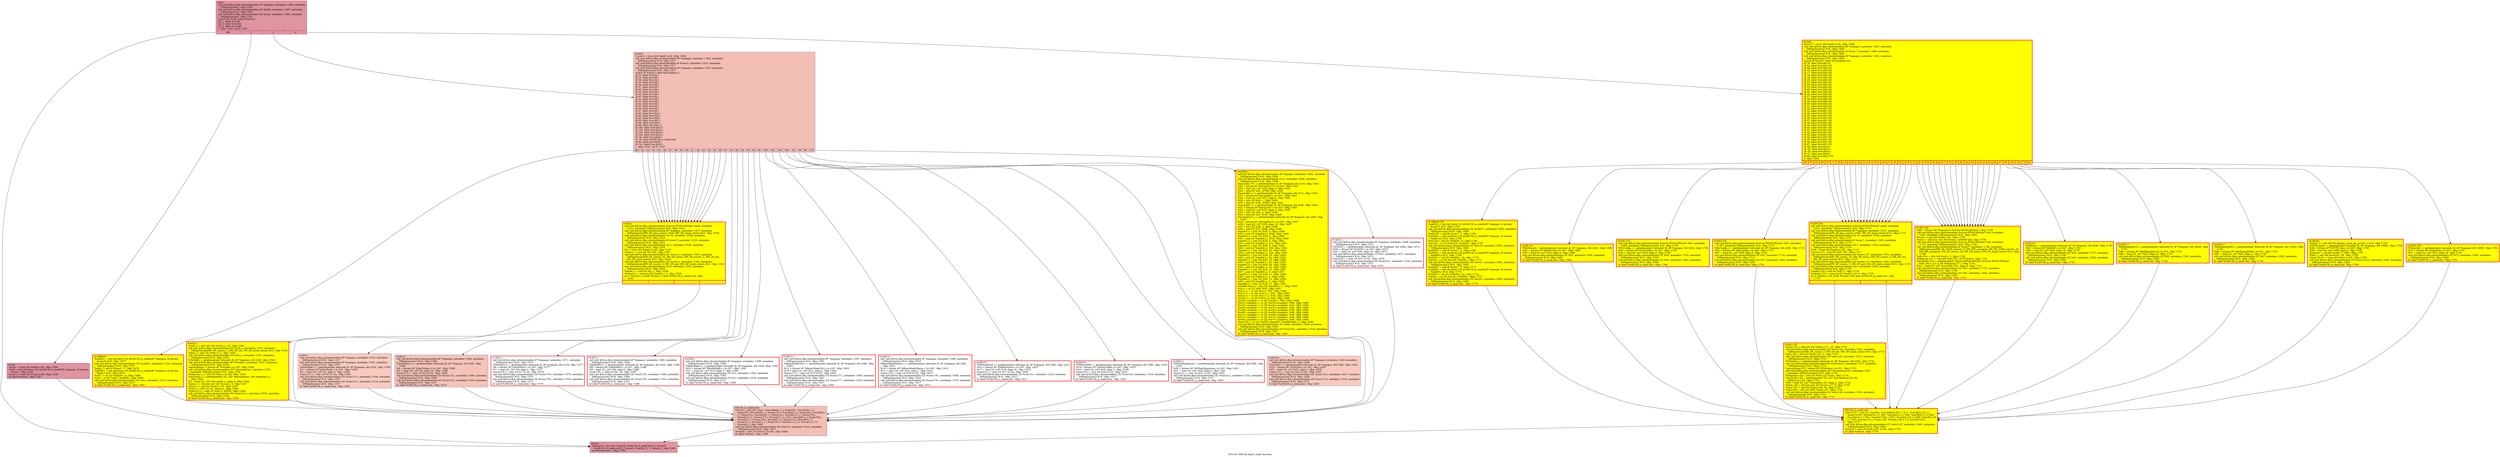digraph "CFG for 'rtl8139_ioport_read' function" {
	label="CFG for 'rtl8139_ioport_read' function";

	Node0x56312298c050 [shape=record,color="#b70d28ff", style=filled, fillcolor="#b70d2870",label="{entry:\l  call void @llvm.dbg.value(metadata i8* %opaque, metadata !1496, metadata\l... !DIExpression()), !dbg !1501\l  call void @llvm.dbg.value(metadata i64 %addr, metadata !1497, metadata\l... !DIExpression()), !dbg !1501\l  call void @llvm.dbg.value(metadata i32 %size, metadata !1498, metadata\l... !DIExpression()), !dbg !1501\l  switch i32 %size, label %return [\l    i32 1, label %sw.bb\l    i32 2, label %sw.bb2\l    i32 4, label %sw.bb6\l  ], !dbg !1502, !prof !1503\l|{<s0>def|<s1>1|<s2>2|<s3>4}}"];
	Node0x56312298c050:s0 -> Node0x563122ee6100;
	Node0x56312298c050:s1 -> Node0x563122ff5490;
	Node0x56312298c050:s2 -> Node0x563122a46210;
	Node0x56312298c050:s3 -> Node0x563122a463c0;
	Node0x563122ff5490 [shape=record,color="#b70d28ff", style=filled, fillcolor="#b70d2870",label="{sw.bb:                                            \l  %conv = trunc i64 %addr to i8, !dbg !1504\l  %call = tail call fastcc i32 @rtl8139_io_readb(i8* %opaque, i8 zeroext\l... %conv), !dbg !1506\l  %conv1 = zext i32 %call to i64, !dbg !1506\l  br label %return, !dbg !1507\l}"];
	Node0x563122ff5490 -> Node0x563122ee6100;
	Node0x563122a46210 [shape=record,color="#3d50c3ff", style=filled, fillcolor="#e36c5570",label="{sw.bb2:                                           \l  %conv3 = trunc i64 %addr to i8, !dbg !1508\l  call void @llvm.dbg.value(metadata i8* %opaque, metadata !1509, metadata\l... !DIExpression()) #10, !dbg !1517\l  call void @llvm.dbg.value(metadata i8 %conv3, metadata !1514, metadata\l... !DIExpression()) #10, !dbg !1517\l  call void @llvm.dbg.value(metadata i8* %opaque, metadata !1515, metadata\l... !DIExpression()) #10, !dbg !1517\l  switch i8 %conv3, label %sw.default.i [\l    i8 32, label %sw.bb.i\l    i8 33, label %sw.bb.i\l    i8 34, label %sw.bb.i\l    i8 35, label %sw.bb.i\l    i8 36, label %sw.bb.i\l    i8 37, label %sw.bb.i\l    i8 38, label %sw.bb.i\l    i8 39, label %sw.bb.i\l    i8 40, label %sw.bb.i\l    i8 41, label %sw.bb.i\l    i8 42, label %sw.bb.i\l    i8 43, label %sw.bb.i\l    i8 44, label %sw.bb.i\l    i8 45, label %sw.bb.i\l    i8 46, label %sw.bb.i\l    i8 47, label %sw.bb.i\l    i8 60, label %sw.bb1.i\l    i8 62, label %sw.bb3.i\l    i8 92, label %sw.bb5.i\l    i8 56, label %sw.bb7.i\l    i8 58, label %sw.bb9.i\l    i8 98, label %sw.bb11.i\l    i8 100, label %sw.bb13.i\l    i8 102, label %sw.bb15.i\l    i8 104, label %sw.bb18.i\l    i8 106, label %sw.bb21.i\l    i8 -32, label %sw.bb24.i\l    i8 -30, label %rtl8139_io_readw.exit\l    i8 96, label %sw.bb28.i\l    i8 116, label %sw.bb31.i\l  ], !dbg !1519, !prof !1520\l|{<s0>def|<s1>32|<s2>33|<s3>34|<s4>35|<s5>36|<s6>37|<s7>38|<s8>39|<s9>40|<s10>41|<s11>42|<s12>43|<s13>44|<s14>45|<s15>46|<s16>47|<s17>60|<s18>62|<s19>92|<s20>56|<s21>58|<s22>98|<s23>100|<s24>102|<s25>104|<s26>106|<s27>-32|<s28>-30|<s29>96|<s30>116}}"];
	Node0x563122a46210:s0 -> Node0x5631230c0c40;
	Node0x563122a46210:s1 -> Node0x5631230f6a60;
	Node0x563122a46210:s2 -> Node0x5631230f6a60;
	Node0x563122a46210:s3 -> Node0x5631230f6a60;
	Node0x563122a46210:s4 -> Node0x5631230f6a60;
	Node0x563122a46210:s5 -> Node0x5631230f6a60;
	Node0x563122a46210:s6 -> Node0x5631230f6a60;
	Node0x563122a46210:s7 -> Node0x5631230f6a60;
	Node0x563122a46210:s8 -> Node0x5631230f6a60;
	Node0x563122a46210:s9 -> Node0x5631230f6a60;
	Node0x563122a46210:s10 -> Node0x5631230f6a60;
	Node0x563122a46210:s11 -> Node0x5631230f6a60;
	Node0x563122a46210:s12 -> Node0x5631230f6a60;
	Node0x563122a46210:s13 -> Node0x5631230f6a60;
	Node0x563122a46210:s14 -> Node0x5631230f6a60;
	Node0x563122a46210:s15 -> Node0x5631230f6a60;
	Node0x563122a46210:s16 -> Node0x5631230f6a60;
	Node0x563122a46210:s17 -> Node0x5631231ed750;
	Node0x563122a46210:s18 -> Node0x563123200c30;
	Node0x563122a46210:s19 -> Node0x563123240be0;
	Node0x563122a46210:s20 -> Node0x5631231f7f60;
	Node0x563122a46210:s21 -> Node0x5631231ec4c0;
	Node0x563122a46210:s22 -> Node0x5631231ddd40;
	Node0x563122a46210:s23 -> Node0x563122fe1000;
	Node0x563122a46210:s24 -> Node0x563123199b70;
	Node0x563122a46210:s25 -> Node0x56312319a190;
	Node0x563122a46210:s26 -> Node0x5631230bcfd0;
	Node0x563122a46210:s27 -> Node0x563123020a00;
	Node0x563122a46210:s28 -> Node0x563123177f90;
	Node0x563122a46210:s29 -> Node0x56312301f600;
	Node0x563122a46210:s30 -> Node0x563122a46530;
	Node0x5631230f6a60 [shape=record,penwidth=3.0, style="filled", color="red", fillcolor="yellow",label="{sw.bb.i:                                          \l  call void @llvm.dbg.value(metadata %struct.RTL8139State* undef, metadata\l... !1521, metadata !DIExpression()) #10, !dbg !1534\l  call void @llvm.dbg.value(metadata i8* %opaque, metadata !1527, metadata\l... !DIExpression(DW_OP_plus_uconst, 2320, DW_OP_stack_value)) #10, !dbg !1534\l  call void @llvm.dbg.value(metadata i32 32, metadata !1528, metadata\l... !DIExpression()) #10, !dbg !1534\l  call void @llvm.dbg.value(metadata i8 %conv3, metadata !1529, metadata\l... !DIExpression()) #10, !dbg !1534\l  call void @llvm.dbg.value(metadata i32 2, metadata !1530, metadata\l... !DIExpression()) #10, !dbg !1534\l  %0 = trunc i64 %addr to i32, !dbg !1537\l  %conv.i.i = and i32 %0, 255, !dbg !1537\l  call void @llvm.dbg.value(metadata i32 %conv.i.i, metadata !1531, metadata\l... !DIExpression(DW_OP_constu, 32, DW_OP_minus, DW_OP_constu, 2, DW_OP_shr,\l... DW_OP_stack_value)) #10, !dbg !1534\l  call void @llvm.dbg.value(metadata i32 %conv.i.i, metadata !1532, metadata\l... !DIExpression(DW_OP_constu, 3, DW_OP_and, DW_OP_stack_value)) #10, !dbg !1534\l  call void @llvm.dbg.value(metadata i32 0, metadata !1533, metadata\l... !DIExpression()) #10, !dbg !1534\l  %and4.i.i = and i32 %0, 1, !dbg !1538\l  %tobool.i.i = icmp eq i32 %and4.i.i, 0, !dbg !1538\l  br i1 %tobool.i.i, label %if.end.i.i, label %rtl8139_io_readw.exit, !dbg\l... !1540\l|{<s0>T|<s1>F}}"];
	Node0x5631230f6a60:s0 -> Node0x5631230c0350;
	Node0x5631230f6a60:s1 -> Node0x563123177f90;
	Node0x5631230c0350 [shape=record,penwidth=3.0, style="filled", color="red", fillcolor="yellow",label="{if.end.i.i:                                       \l  %sub.i.i = add nsw i32 %conv.i.i, -32, !dbg !1541\l  call void @llvm.dbg.value(metadata i32 %sub.i.i, metadata !1531, metadata\l... !DIExpression(DW_OP_constu, 2, DW_OP_shr, DW_OP_stack_value)) #10, !dbg !1534\l  %div.i.i = lshr i32 %sub.i.i, 2, !dbg !1542\l  call void @llvm.dbg.value(metadata i32 %div.i.i, metadata !1531, metadata\l... !DIExpression()) #10, !dbg !1534\l  %TxAddr.i = getelementptr inbounds i8, i8* %opaque, i64 2320, !dbg !1543\l  call void @llvm.dbg.value(metadata i8* %TxAddr.i, metadata !1527, metadata\l... !DIExpression()) #10, !dbg !1534\l  %arraydecay.i = bitcast i8* %TxAddr.i to i32*, !dbg !1544\l  call void @llvm.dbg.value(metadata i32* %arraydecay.i, metadata !1527,\l... metadata !DIExpression()) #10, !dbg !1534\l  %idxprom.i.i = zext i32 %div.i.i to i64, !dbg !1545\l  %arrayidx.i.i = getelementptr i32, i32* %arraydecay.i, i64 %idxprom.i.i,\l... !dbg !1545\l  %1 = load i32, i32* %arrayidx.i.i, align 4, !dbg !1545\l  %and.i.i = shl nuw nsw i32 %conv.i.i, 3, !dbg !1547\l  %mul.i.i = and i32 %and.i.i, 24, !dbg !1547\l  %shr.i.i = lshr i32 %1, %mul.i.i, !dbg !1548\l  %conv10.i.i = and i32 %shr.i.i, 65535, !dbg !1549\l  call void @llvm.dbg.value(metadata i32 %conv10.i.i, metadata !1533, metadata\l... !DIExpression()) #10, !dbg !1534\l  br label %rtl8139_io_readw.exit, !dbg !1550\l}"];
	Node0x5631230c0350 -> Node0x563123177f90;
	Node0x5631231ed750 [shape=record,color="#3d50c3ff", style=filled, fillcolor="#ef886b70",label="{sw.bb1.i:                                         \l  call void @llvm.dbg.value(metadata i8* %opaque, metadata !1515, metadata\l... !DIExpression()) #10, !dbg !1517\l  call void @llvm.dbg.value(metadata i8* %opaque, metadata !1551, metadata\l... !DIExpression()) #10, !dbg !1557\l  %IntrMask.i.i = getelementptr inbounds i8, i8* %opaque, i64 2354, !dbg !1559\l  %2 = bitcast i8* %IntrMask.i.i to i16*, !dbg !1559\l  %3 = load i16, i16* %2, align 2, !dbg !1559\l  %conv.i71.i = zext i16 %3 to i32, !dbg !1560\l  call void @llvm.dbg.value(metadata i32 %conv.i71.i, metadata !1556, metadata\l... !DIExpression()) #10, !dbg !1557\l  call void @llvm.dbg.value(metadata i32 %conv.i71.i, metadata !1516, metadata\l... !DIExpression()) #10, !dbg !1517\l  br label %rtl8139_io_readw.exit, !dbg !1561\l}"];
	Node0x5631231ed750 -> Node0x563123177f90;
	Node0x563123200c30 [shape=record,color="#3d50c3ff", style=filled, fillcolor="#e8765c70",label="{sw.bb3.i:                                         \l  call void @llvm.dbg.value(metadata i8* %opaque, metadata !1562, metadata\l... !DIExpression()) #10, !dbg !1566\l  %IntrStatus.i.i = getelementptr inbounds i8, i8* %opaque, i64 2352, !dbg\l... !1568\l  %4 = bitcast i8* %IntrStatus.i.i to i16*, !dbg !1568\l  %5 = load i16, i16* %4, align 16, !dbg !1568\l  %conv.i72.i = zext i16 %5 to i32, !dbg !1569\l  call void @llvm.dbg.value(metadata i32 %conv.i72.i, metadata !1565, metadata\l... !DIExpression()) #10, !dbg !1566\l  call void @llvm.dbg.value(metadata i32 %conv.i72.i, metadata !1516, metadata\l... !DIExpression()) #10, !dbg !1517\l  br label %rtl8139_io_readw.exit, !dbg !1570\l}"];
	Node0x563123200c30 -> Node0x563123177f90;
	Node0x563123240be0 [shape=record,penwidth=3.0, color="red",label="{sw.bb5.i:                                         \l  call void @llvm.dbg.value(metadata i8* %opaque, metadata !1571, metadata\l... !DIExpression()) #10, !dbg !1575\l  %MultiIntr.i.i = getelementptr inbounds i8, i8* %opaque, i64 2378, !dbg !1577\l  %6 = bitcast i8* %MultiIntr.i.i to i16*, !dbg !1577\l  %7 = load i16, i16* %6, align 2, !dbg !1577\l  %conv.i79.i = zext i16 %7 to i32, !dbg !1578\l  call void @llvm.dbg.value(metadata i32 %conv.i79.i, metadata !1574, metadata\l... !DIExpression()) #10, !dbg !1575\l  call void @llvm.dbg.value(metadata i32 %conv.i79.i, metadata !1516, metadata\l... !DIExpression()) #10, !dbg !1517\l  br label %rtl8139_io_readw.exit, !dbg !1579\l}"];
	Node0x563123240be0 -> Node0x563123177f90;
	Node0x5631231f7f60 [shape=record,penwidth=3.0, color="red",label="{sw.bb7.i:                                         \l  call void @llvm.dbg.value(metadata i8* %opaque, metadata !1580, metadata\l... !DIExpression()) #10, !dbg !1584\l  %RxBufPtr.i.i = getelementptr inbounds i8, i8* %opaque, i64 2344, !dbg !1586\l  %8 = bitcast i8* %RxBufPtr.i.i to i32*, !dbg !1586\l  %9 = load i32, i32* %8, align 8, !dbg !1586\l  %sub.i78.i = add i32 %9, -16, !dbg !1587\l  call void @llvm.dbg.value(metadata i32 %sub.i78.i, metadata !1583, metadata\l... !DIExpression()) #10, !dbg !1584\l  call void @llvm.dbg.value(metadata i32 %sub.i78.i, metadata !1516, metadata\l... !DIExpression()) #10, !dbg !1517\l  br label %rtl8139_io_readw.exit, !dbg !1588\l}"];
	Node0x5631231f7f60 -> Node0x563123177f90;
	Node0x5631231ec4c0 [shape=record,penwidth=3.0, color="red",label="{sw.bb9.i:                                         \l  call void @llvm.dbg.value(metadata i8* %opaque, metadata !1589, metadata\l... !DIExpression()) #10, !dbg !1593\l  %RxBufAddr.i.i = getelementptr inbounds i8, i8* %opaque, i64 2348, !dbg !1595\l  %10 = bitcast i8* %RxBufAddr.i.i to i32*, !dbg !1595\l  %11 = load i32, i32* %10, align 4, !dbg !1595\l  call void @llvm.dbg.value(metadata i32 %11, metadata !1592, metadata\l... !DIExpression()) #10, !dbg !1593\l  call void @llvm.dbg.value(metadata i32 %11, metadata !1516, metadata\l... !DIExpression()) #10, !dbg !1517\l  br label %rtl8139_io_readw.exit, !dbg !1596\l}"];
	Node0x5631231ec4c0 -> Node0x563123177f90;
	Node0x5631231ddd40 [shape=record,penwidth=3.0, color="red",label="{sw.bb11.i:                                        \l  call void @llvm.dbg.value(metadata i8* %opaque, metadata !1597, metadata\l... !DIExpression()) #10, !dbg !1601\l  %BasicModeCtrl.i.i = getelementptr inbounds i8, i8* %opaque, i64 2380, !dbg\l... !1603\l  %12 = bitcast i8* %BasicModeCtrl.i.i to i16*, !dbg !1603\l  %13 = load i16, i16* %12, align 4, !dbg !1603\l  %conv.i77.i = zext i16 %13 to i32, !dbg !1604\l  call void @llvm.dbg.value(metadata i32 %conv.i77.i, metadata !1600, metadata\l... !DIExpression()) #10, !dbg !1601\l  call void @llvm.dbg.value(metadata i32 %conv.i77.i, metadata !1516, metadata\l... !DIExpression()) #10, !dbg !1517\l  br label %rtl8139_io_readw.exit, !dbg !1605\l}"];
	Node0x5631231ddd40 -> Node0x563123177f90;
	Node0x563122fe1000 [shape=record,penwidth=3.0, color="red",label="{sw.bb13.i:                                        \l  call void @llvm.dbg.value(metadata i8* %opaque, metadata !1606, metadata\l... !DIExpression()) #10, !dbg !1610\l  %BasicModeStatus.i.i = getelementptr inbounds i8, i8* %opaque, i64 2382,\l... !dbg !1612\l  %14 = bitcast i8* %BasicModeStatus.i.i to i16*, !dbg !1612\l  %15 = load i16, i16* %14, align 2, !dbg !1612\l  %conv.i76.i = zext i16 %15 to i32, !dbg !1613\l  call void @llvm.dbg.value(metadata i32 %conv.i76.i, metadata !1609, metadata\l... !DIExpression()) #10, !dbg !1610\l  call void @llvm.dbg.value(metadata i32 %conv.i76.i, metadata !1516, metadata\l... !DIExpression()) #10, !dbg !1517\l  br label %rtl8139_io_readw.exit, !dbg !1614\l}"];
	Node0x563122fe1000 -> Node0x563123177f90;
	Node0x563123199b70 [shape=record,penwidth=3.0, color="red",label="{sw.bb15.i:                                        \l  %NWayAdvert.i = getelementptr inbounds i8, i8* %opaque, i64 2384, !dbg !1615\l  %16 = bitcast i8* %NWayAdvert.i to i16*, !dbg !1615\l  %17 = load i16, i16* %16, align 16, !dbg !1615\l  %conv16.i = zext i16 %17 to i32, !dbg !1616\l  call void @llvm.dbg.value(metadata i32 %conv16.i, metadata !1516, metadata\l... !DIExpression()) #10, !dbg !1517\l  br label %rtl8139_io_readw.exit, !dbg !1617\l}"];
	Node0x563123199b70 -> Node0x563123177f90;
	Node0x56312319a190 [shape=record,penwidth=3.0, color="red",label="{sw.bb18.i:                                        \l  %NWayLPAR.i = getelementptr inbounds i8, i8* %opaque, i64 2386, !dbg !1618\l  %18 = bitcast i8* %NWayLPAR.i to i16*, !dbg !1618\l  %19 = load i16, i16* %18, align 2, !dbg !1618\l  %conv19.i = zext i16 %19 to i32, !dbg !1619\l  call void @llvm.dbg.value(metadata i32 %conv19.i, metadata !1516, metadata\l... !DIExpression()) #10, !dbg !1517\l  br label %rtl8139_io_readw.exit, !dbg !1620\l}"];
	Node0x56312319a190 -> Node0x563123177f90;
	Node0x5631230bcfd0 [shape=record,penwidth=3.0, color="red",label="{sw.bb21.i:                                        \l  %NWayExpansion.i = getelementptr inbounds i8, i8* %opaque, i64 2388, !dbg\l... !1621\l  %20 = bitcast i8* %NWayExpansion.i to i16*, !dbg !1621\l  %21 = load i16, i16* %20, align 4, !dbg !1621\l  %conv22.i = zext i16 %21 to i32, !dbg !1622\l  call void @llvm.dbg.value(metadata i32 %conv22.i, metadata !1516, metadata\l... !DIExpression()) #10, !dbg !1517\l  br label %rtl8139_io_readw.exit, !dbg !1623\l}"];
	Node0x5631230bcfd0 -> Node0x563123177f90;
	Node0x563123020a00 [shape=record,color="#3d50c3ff", style=filled, fillcolor="#ef886b70",label="{sw.bb24.i:                                        \l  call void @llvm.dbg.value(metadata i8* %opaque, metadata !1624, metadata\l... !DIExpression()) #10, !dbg !1628\l  %CpCmd.i.i = getelementptr inbounds i8, i8* %opaque, i64 2390, !dbg !1630\l  %22 = bitcast i8* %CpCmd.i.i to i16*, !dbg !1630\l  %23 = load i16, i16* %22, align 2, !dbg !1630\l  %conv.i75.i = zext i16 %23 to i32, !dbg !1631\l  call void @llvm.dbg.value(metadata i32 %conv.i75.i, metadata !1627, metadata\l... !DIExpression()) #10, !dbg !1628\l  call void @llvm.dbg.value(metadata i32 %conv.i75.i, metadata !1516, metadata\l... !DIExpression()) #10, !dbg !1517\l  br label %rtl8139_io_readw.exit, !dbg !1632\l}"];
	Node0x563123020a00 -> Node0x563123177f90;
	Node0x56312301f600 [shape=record,penwidth=3.0, style="filled", color="red", fillcolor="yellow",label="{sw.bb28.i:                                        \l  call void @llvm.dbg.value(metadata i8* %opaque, metadata !1633, metadata\l... !DIExpression()) #10, !dbg !1639\l  call void @llvm.dbg.value(metadata i16 0, metadata !1638, metadata\l... !DIExpression()) #10, !dbg !1639\l  %arrayidx.i73.i = getelementptr i8, i8* %opaque, i64 2316, !dbg !1641\l  %24 = bitcast i8* %arrayidx.i73.i to i32*, !dbg !1641\l  %25 = load i32, i32* %24, align 4, !dbg !1641\l  %26 = and i32 %25, 32768, !dbg !1642\l  %arrayidx2.i.i = getelementptr i8, i8* %opaque, i64 2312, !dbg !1643\l  %27 = bitcast i8* %arrayidx2.i.i to i32*, !dbg !1643\l  %28 = load i32, i32* %27, align 8, !dbg !1643\l  %29 = lshr i32 %28, 1, !dbg !1644\l  %30 = and i32 %29, 16384, !dbg !1644\l  %arrayidx7.i.i = getelementptr i8, i8* %opaque, i64 2308, !dbg !1645\l  %31 = bitcast i8* %arrayidx7.i.i to i32*, !dbg !1645\l  %32 = load i32, i32* %31, align 4, !dbg !1645\l  %33 = lshr i32 %32, 2, !dbg !1646\l  %34 = and i32 %33, 8192, !dbg !1646\l  %arrayidx13.i.i = getelementptr inbounds i8, i8* %opaque, i64 2304, !dbg\l... !1647\l  %35 = bitcast i8* %arrayidx13.i.i to i32*, !dbg !1647\l  %36 = load i32, i32* %35, align 16, !dbg !1647\l  %37 = lshr i32 %36, 3, !dbg !1648\l  %38 = and i32 %37, 4096, !dbg !1648\l  %and20.i.i = lshr i32 %25, 3, !dbg !1649\l  %39 = and i32 %and20.i.i, 2048, !dbg !1649\l  %and26.i.i = lshr i32 %28, 4, !dbg !1650\l  %40 = and i32 %and26.i.i, 1024, !dbg !1650\l  %and32.i.i = lshr i32 %32, 5, !dbg !1651\l  %41 = and i32 %and32.i.i, 512, !dbg !1651\l  %and38.i.i = lshr i32 %36, 6, !dbg !1652\l  %42 = and i32 %and38.i.i, 256, !dbg !1652\l  %and44.i.i = lshr i32 %25, 23, !dbg !1653\l  %43 = and i32 %and44.i.i, 128, !dbg !1653\l  %and50.i.i = lshr i32 %28, 24, !dbg !1654\l  %44 = and i32 %and50.i.i, 64, !dbg !1654\l  %and56.i.i = lshr i32 %32, 25, !dbg !1655\l  %45 = and i32 %and56.i.i, 32, !dbg !1655\l  %and62.i.i = lshr i32 %36, 26, !dbg !1656\l  %46 = and i32 %and62.i.i, 16, !dbg !1656\l  %and68.i.i = lshr i32 %25, 10, !dbg !1657\l  %47 = and i32 %and68.i.i, 8, !dbg !1657\l  %and74.i.i = lshr i32 %28, 11, !dbg !1658\l  %48 = and i32 %and74.i.i, 4, !dbg !1658\l  %and80.i.i = lshr i32 %32, 12, !dbg !1659\l  %49 = and i32 %and80.i.i, 2, !dbg !1659\l  %and86.i.i = lshr i32 %36, 13, !dbg !1660\l  %and86.lobit.i.i = and i32 %and86.i.i, 1, !dbg !1660\l  %or.i.i = or i32 %39, %26, !dbg !1661\l  %or11.i.i = or i32 %or.i.i, %43, !dbg !1662\l  %or17.i.i = or i32 %or11.i.i, %47, !dbg !1663\l  %or23.i.i = or i32 %or17.i.i, %30, !dbg !1664\l  %or29.i.i = or i32 %or23.i.i, %40, !dbg !1665\l  %or35.i.masked.i = or i32 %or29.i.i, %44, !dbg !1666\l  %or41.i.masked.i = or i32 %or35.i.masked.i, %48, !dbg !1666\l  %or47.i.masked.i = or i32 %or41.i.masked.i, %34, !dbg !1666\l  %or53.i.masked.i = or i32 %or47.i.masked.i, %41, !dbg !1666\l  %or59.i.masked.i = or i32 %or53.i.masked.i, %45, !dbg !1666\l  %or65.i.masked.i = or i32 %or59.i.masked.i, %49, !dbg !1666\l  %or71.i.masked.i = or i32 %or65.i.masked.i, %38, !dbg !1666\l  %or77.i.masked.i = or i32 %or71.i.masked.i, %42, !dbg !1666\l  %or83.i.masked.i = or i32 %or77.i.masked.i, %46, !dbg !1666\l  %conv30.i = or i32 %or83.i.masked.i, %and86.lobit.i.i, !dbg !1666\l  call void @llvm.dbg.value(metadata i32 undef, metadata !1638, metadata\l... !DIExpression()) #10, !dbg !1639\l  call void @llvm.dbg.value(metadata i32 %conv30.i, metadata !1516, metadata\l... !DIExpression()) #10, !dbg !1517\l  br label %rtl8139_io_readw.exit, !dbg !1667\l}"];
	Node0x56312301f600 -> Node0x563123177f90;
	Node0x563122a46530 [shape=record,penwidth=3.0, color="red",label="{sw.bb31.i:                                        \l  call void @llvm.dbg.value(metadata i8* %opaque, metadata !1668, metadata\l... !DIExpression()) #10, !dbg !1672\l  %CSCR.i.i = getelementptr inbounds i8, i8* %opaque, i64 2368, !dbg !1674\l  %50 = bitcast i8* %CSCR.i.i to i16*, !dbg !1674\l  %51 = load i16, i16* %50, align 16, !dbg !1674\l  call void @llvm.dbg.value(metadata i16 %51, metadata !1671, metadata\l... !DIExpression()) #10, !dbg !1672\l  %conv33.i = zext i16 %51 to i32, !dbg !1675\l  call void @llvm.dbg.value(metadata i32 %conv33.i, metadata !1516, metadata\l... !DIExpression()) #10, !dbg !1517\l  br label %rtl8139_io_readw.exit, !dbg !1676\l}"];
	Node0x563122a46530 -> Node0x563123177f90;
	Node0x5631230c0c40 [shape=record,penwidth=3.0, style="filled", color="red", fillcolor="yellow",label="{sw.default.i:                                     \l  %call36.i = tail call fastcc i32 @rtl8139_io_readb(i8* %opaque, i8 zeroext\l... %conv3) #10, !dbg !1677\l  call void @llvm.dbg.value(metadata i32 %call36.i, metadata !1516, metadata\l... !DIExpression()) #10, !dbg !1517\l  %add.i = add i8 %conv3, 1, !dbg !1678\l  %call39.i = tail call fastcc i32 @rtl8139_io_readb(i8* %opaque, i8 zeroext\l... %add.i) #10, !dbg !1679\l  %shl.i = shl i32 %call39.i, 8, !dbg !1680\l  %or.i = or i32 %shl.i, %call36.i, !dbg !1681\l  call void @llvm.dbg.value(metadata i32 %or.i, metadata !1516, metadata\l... !DIExpression()) #10, !dbg !1517\l  br label %rtl8139_io_readw.exit, !dbg !1682\l}"];
	Node0x5631230c0c40 -> Node0x563123177f90;
	Node0x563123177f90 [shape=record,color="#3d50c3ff", style=filled, fillcolor="#e36c5570",label="{rtl8139_io_readw.exit:                            \l  %ret.0.i = phi i32 [ %or.i, %sw.default.i ], [ %conv33.i, %sw.bb31.i ], [\l... %conv30.i, %sw.bb28.i ], [ %conv.i75.i, %sw.bb24.i ], [ %conv22.i, %sw.bb21.i\l... ], [ %conv19.i, %sw.bb18.i ], [ %conv16.i, %sw.bb15.i ], [ %conv.i76.i,\l... %sw.bb13.i ], [ %conv.i77.i, %sw.bb11.i ], [ %11, %sw.bb9.i ], [ %sub.i78.i,\l... %sw.bb7.i ], [ %conv.i79.i, %sw.bb5.i ], [ %conv.i72.i, %sw.bb3.i ], [\l... %conv.i71.i, %sw.bb1.i ], [ %conv10.i.i, %if.end.i.i ], [ 0, %sw.bb.i ], [ 0,\l... %sw.bb2 ], !dbg !1683\l  call void @llvm.dbg.value(metadata i32 %ret.0.i, metadata !1516, metadata\l... !DIExpression()) #10, !dbg !1517\l  %conv5 = zext i32 %ret.0.i to i64, !dbg !1684\l  br label %return, !dbg !1685\l}"];
	Node0x563123177f90 -> Node0x563122ee6100;
	Node0x563122a463c0 [shape=record,penwidth=3.0, style="filled", color="red", fillcolor="yellow",label="{sw.bb6:                                           \l  %conv7 = trunc i64 %addr to i8, !dbg !1686\l  call void @llvm.dbg.value(metadata i8* %opaque, metadata !1687, metadata\l... !DIExpression()) #10, !dbg !1693\l  call void @llvm.dbg.value(metadata i8 %conv7, metadata !1690, metadata\l... !DIExpression()) #10, !dbg !1693\l  call void @llvm.dbg.value(metadata i8* %opaque, metadata !1691, metadata\l... !DIExpression()) #10, !dbg !1693\l  switch i8 %conv7, label %sw.default.i36 [\l    i8 76, label %sw.bb.i14\l    i8 64, label %sw.bb1.i15\l    i8 68, label %sw.bb3.i16\l    i8 16, label %sw.bb5.i20\l    i8 17, label %sw.bb5.i20\l    i8 18, label %sw.bb5.i20\l    i8 19, label %sw.bb5.i20\l    i8 20, label %sw.bb5.i20\l    i8 21, label %sw.bb5.i20\l    i8 22, label %sw.bb5.i20\l    i8 23, label %sw.bb5.i20\l    i8 24, label %sw.bb5.i20\l    i8 25, label %sw.bb5.i20\l    i8 26, label %sw.bb5.i20\l    i8 27, label %sw.bb5.i20\l    i8 28, label %sw.bb5.i20\l    i8 29, label %sw.bb5.i20\l    i8 30, label %sw.bb5.i20\l    i8 31, label %sw.bb5.i20\l    i8 32, label %sw.bb7.i30\l    i8 33, label %sw.bb7.i30\l    i8 34, label %sw.bb7.i30\l    i8 35, label %sw.bb7.i30\l    i8 36, label %sw.bb7.i30\l    i8 37, label %sw.bb7.i30\l    i8 38, label %sw.bb7.i30\l    i8 39, label %sw.bb7.i30\l    i8 40, label %sw.bb7.i30\l    i8 41, label %sw.bb7.i30\l    i8 42, label %sw.bb7.i30\l    i8 43, label %sw.bb7.i30\l    i8 44, label %sw.bb7.i30\l    i8 45, label %sw.bb7.i30\l    i8 46, label %sw.bb7.i30\l    i8 47, label %sw.bb7.i30\l    i8 48, label %sw.bb10.i\l    i8 -28, label %sw.bb12.i\l    i8 -24, label %sw.bb14.i\l    i8 72, label %sw.bb16.i\l    i8 84, label %sw.bb21.i32\l  ], !dbg !1695\l|{<s0>def|<s1>76|<s2>64|<s3>68|<s4>16|<s5>17|<s6>18|<s7>19|<s8>20|<s9>21|<s10>22|<s11>23|<s12>24|<s13>25|<s14>26|<s15>27|<s16>28|<s17>29|<s18>30|<s19>31|<s20>32|<s21>33|<s22>34|<s23>35|<s24>36|<s25>37|<s26>38|<s27>39|<s28>40|<s29>41|<s30>42|<s31>43|<s32>44|<s33>45|<s34>46|<s35>47|<s36>48|<s37>-28|<s38>-24|<s39>72|<s40>84}}"];
	Node0x563122a463c0:s0 -> Node0x563123048dc0;
	Node0x563122a463c0:s1 -> Node0x563122f8cdd0;
	Node0x563122a463c0:s2 -> Node0x56312331bbf0;
	Node0x563122a463c0:s3 -> Node0x5631230045f0;
	Node0x563122a463c0:s4 -> Node0x563122a469d0;
	Node0x563122a463c0:s5 -> Node0x563122a469d0;
	Node0x563122a463c0:s6 -> Node0x563122a469d0;
	Node0x563122a463c0:s7 -> Node0x563122a469d0;
	Node0x563122a463c0:s8 -> Node0x563122a469d0;
	Node0x563122a463c0:s9 -> Node0x563122a469d0;
	Node0x563122a463c0:s10 -> Node0x563122a469d0;
	Node0x563122a463c0:s11 -> Node0x563122a469d0;
	Node0x563122a463c0:s12 -> Node0x563122a469d0;
	Node0x563122a463c0:s13 -> Node0x563122a469d0;
	Node0x563122a463c0:s14 -> Node0x563122a469d0;
	Node0x563122a463c0:s15 -> Node0x563122a469d0;
	Node0x563122a463c0:s16 -> Node0x563122a469d0;
	Node0x563122a463c0:s17 -> Node0x563122a469d0;
	Node0x563122a463c0:s18 -> Node0x563122a469d0;
	Node0x563122a463c0:s19 -> Node0x563122a469d0;
	Node0x563122a463c0:s20 -> Node0x563122e85c20;
	Node0x563122a463c0:s21 -> Node0x563122e85c20;
	Node0x563122a463c0:s22 -> Node0x563122e85c20;
	Node0x563122a463c0:s23 -> Node0x563122e85c20;
	Node0x563122a463c0:s24 -> Node0x563122e85c20;
	Node0x563122a463c0:s25 -> Node0x563122e85c20;
	Node0x563122a463c0:s26 -> Node0x563122e85c20;
	Node0x563122a463c0:s27 -> Node0x563122e85c20;
	Node0x563122a463c0:s28 -> Node0x563122e85c20;
	Node0x563122a463c0:s29 -> Node0x563122e85c20;
	Node0x563122a463c0:s30 -> Node0x563122e85c20;
	Node0x563122a463c0:s31 -> Node0x563122e85c20;
	Node0x563122a463c0:s32 -> Node0x563122e85c20;
	Node0x563122a463c0:s33 -> Node0x563122e85c20;
	Node0x563122a463c0:s34 -> Node0x563122e85c20;
	Node0x563122a463c0:s35 -> Node0x563122e85c20;
	Node0x563122a463c0:s36 -> Node0x563122e85ff0;
	Node0x563122a463c0:s37 -> Node0x56312305ec00;
	Node0x563122a463c0:s38 -> Node0x563123003ce0;
	Node0x563122a463c0:s39 -> Node0x56312300bca0;
	Node0x563122a463c0:s40 -> Node0x5631230261a0;
	Node0x563122f8cdd0 [shape=record,penwidth=3.0, style="filled", color="red", fillcolor="yellow",label="{sw.bb.i14:                                        \l  %RxMissed.i = getelementptr inbounds i8, i8* %opaque, i64 2364, !dbg !1696\l  %52 = bitcast i8* %RxMissed.i to i32*, !dbg !1696\l  %53 = load i32, i32* %52, align 4, !dbg !1696\l  call void @llvm.dbg.value(metadata i32 %53, metadata !1692, metadata\l... !DIExpression()) #10, !dbg !1693\l  br label %rtl8139_io_readl.exit, !dbg !1698\l}"];
	Node0x563122f8cdd0 -> Node0x56312317db70;
	Node0x56312331bbf0 [shape=record,penwidth=3.0, style="filled", color="red", fillcolor="yellow",label="{sw.bb1.i15:                                       \l  call void @llvm.dbg.value(metadata %struct.RTL8139State* %60, metadata\l... !1699, metadata !DIExpression()) #10, !dbg !1703\l  %TxConfig.i.i = getelementptr inbounds i8, i8* %opaque, i64 2356, !dbg !1705\l  %54 = bitcast i8* %TxConfig.i.i to i32*, !dbg !1705\l  %55 = load i32, i32* %54, align 4, !dbg !1705\l  call void @llvm.dbg.value(metadata i32 %55, metadata !1702, metadata\l... !DIExpression()) #10, !dbg !1703\l  call void @llvm.dbg.value(metadata i32 %55, metadata !1692, metadata\l... !DIExpression()) #10, !dbg !1693\l  br label %rtl8139_io_readl.exit, !dbg !1706\l}"];
	Node0x56312331bbf0 -> Node0x56312317db70;
	Node0x5631230045f0 [shape=record,penwidth=3.0, style="filled", color="red", fillcolor="yellow",label="{sw.bb3.i16:                                       \l  call void @llvm.dbg.value(metadata %struct.RTL8139State* %60, metadata\l... !1707, metadata !DIExpression()) #10, !dbg !1711\l  %RxConfig.i.i = getelementptr inbounds i8, i8* %opaque, i64 2360, !dbg !1713\l  %56 = bitcast i8* %RxConfig.i.i to i32*, !dbg !1713\l  %57 = load i32, i32* %56, align 8, !dbg !1713\l  call void @llvm.dbg.value(metadata i32 %57, metadata !1710, metadata\l... !DIExpression()) #10, !dbg !1711\l  call void @llvm.dbg.value(metadata i32 %57, metadata !1692, metadata\l... !DIExpression()) #10, !dbg !1693\l  br label %rtl8139_io_readl.exit, !dbg !1714\l}"];
	Node0x5631230045f0 -> Node0x56312317db70;
	Node0x563122a469d0 [shape=record,penwidth=3.0, style="filled", color="red", fillcolor="yellow",label="{sw.bb5.i20:                                       \l  call void @llvm.dbg.value(metadata %struct.RTL8139State* undef, metadata\l... !1521, metadata !DIExpression()) #10, !dbg !1715\l  call void @llvm.dbg.value(metadata i8* %opaque, metadata !1527, metadata\l... !DIExpression(DW_OP_plus_uconst, 2304, DW_OP_stack_value)) #10, !dbg !1715\l  call void @llvm.dbg.value(metadata i32 16, metadata !1528, metadata\l... !DIExpression()) #10, !dbg !1715\l  call void @llvm.dbg.value(metadata i8 %conv7, metadata !1529, metadata\l... !DIExpression()) #10, !dbg !1715\l  call void @llvm.dbg.value(metadata i32 4, metadata !1530, metadata\l... !DIExpression()) #10, !dbg !1715\l  %58 = trunc i64 %addr to i32, !dbg !1717\l  %conv.i.i17 = and i32 %58, 255, !dbg !1717\l  call void @llvm.dbg.value(metadata i32 %conv.i.i17, metadata !1531, metadata\l... !DIExpression(DW_OP_constu, 16, DW_OP_minus, DW_OP_constu, 2, DW_OP_shr,\l... DW_OP_stack_value)) #10, !dbg !1715\l  call void @llvm.dbg.value(metadata i32 %conv.i.i17, metadata !1532, metadata\l... !DIExpression(DW_OP_constu, 3, DW_OP_and, DW_OP_stack_value)) #10, !dbg !1715\l  call void @llvm.dbg.value(metadata i32 0, metadata !1533, metadata\l... !DIExpression()) #10, !dbg !1715\l  %and4.i.i18 = and i32 %58, 3, !dbg !1718\l  %tobool.i.i19 = icmp eq i32 %and4.i.i18, 0, !dbg !1718\l  br i1 %tobool.i.i19, label %if.end.i.i29, label %rtl8139_io_readl.exit, !dbg\l... !1719\l|{<s0>T|<s1>F}}"];
	Node0x563122a469d0:s0 -> Node0x56312320b340;
	Node0x563122a469d0:s1 -> Node0x56312317db70;
	Node0x56312320b340 [shape=record,penwidth=3.0, style="filled", color="red", fillcolor="yellow",label="{if.end.i.i29:                                     \l  %sub.i.i21 = add nsw i32 %conv.i.i17, -16, !dbg !1720\l  call void @llvm.dbg.value(metadata i32 %sub.i.i21, metadata !1531, metadata\l... !DIExpression(DW_OP_constu, 2, DW_OP_shr, DW_OP_stack_value)) #10, !dbg !1715\l  %div.i.i22 = lshr i32 %sub.i.i21, 2, !dbg !1721\l  call void @llvm.dbg.value(metadata i32 %div.i.i22, metadata !1531, metadata\l... !DIExpression()) #10, !dbg !1715\l  %TxStatus.i = getelementptr inbounds i8, i8* %opaque, i64 2304, !dbg !1722\l  call void @llvm.dbg.value(metadata i8* %TxStatus.i, metadata !1527, metadata\l... !DIExpression()) #10, !dbg !1715\l  %arraydecay.i23 = bitcast i8* %TxStatus.i to i32*, !dbg !1723\l  call void @llvm.dbg.value(metadata i32* %arraydecay.i23, metadata !1527,\l... metadata !DIExpression()) #10, !dbg !1715\l  %idxprom.i.i24 = zext i32 %div.i.i22 to i64, !dbg !1724\l  %arrayidx.i.i25 = getelementptr i32, i32* %arraydecay.i23, i64\l... %idxprom.i.i24, !dbg !1724\l  %59 = load i32, i32* %arrayidx.i.i25, align 4, !dbg !1724\l  %and.i.i26 = shl nuw nsw i32 %conv.i.i17, 3, !dbg !1725\l  %mul.i.i27 = and i32 %and.i.i26, 24, !dbg !1725\l  %shr.i.i28 = lshr i32 %59, %mul.i.i27, !dbg !1726\l  call void @llvm.dbg.value(metadata i32 %shr.i.i28, metadata !1533, metadata\l... !DIExpression()) #10, !dbg !1715\l  br label %rtl8139_io_readl.exit, !dbg !1727\l}"];
	Node0x56312320b340 -> Node0x56312317db70;
	Node0x563122e85c20 [shape=record,penwidth=3.0, style="filled", color="red", fillcolor="yellow",label="{sw.bb7.i30:                                       \l  %60 = bitcast i8* %opaque to %struct.RTL8139State*, !dbg !1728\l  call void @llvm.dbg.value(metadata %struct.RTL8139State* %60, metadata\l... !1691, metadata !DIExpression()) #10, !dbg !1693\l  %conv.i = and i64 %addr, 255, !dbg !1729\l  %sub.i = add nuw nsw i64 %conv.i, 4294967264, !dbg !1730\l  call void @llvm.dbg.value(metadata %struct.RTL8139State* %60, metadata\l... !1731, metadata !DIExpression()) #10, !dbg !1738\l  call void @llvm.dbg.value(metadata i8 %conv7, metadata !1736, metadata\l... !DIExpression(DW_OP_LLVM_convert, 8, DW_ATE_unsigned, DW_OP_LLVM_convert, 32,\l... DW_ATE_unsigned, DW_OP_constu, 32, DW_OP_minus, DW_OP_stack_value)) #10, !dbg\l... !1738\l  %div.i76.i = lshr i64 %sub.i, 2, !dbg !1740\l  %idxprom.i77.i = and i64 %div.i76.i, 1073741823, !dbg !1741\l  %arrayidx.i78.i = getelementptr %struct.RTL8139State, %struct.RTL8139State*\l... %60, i64 0, i32 4, i64 %idxprom.i77.i, !dbg !1741\l  %61 = load i32, i32* %arrayidx.i78.i, align 4, !dbg !1741\l  call void @llvm.dbg.value(metadata i32 %61, metadata !1737, metadata\l... !DIExpression()) #10, !dbg !1738\l  call void @llvm.dbg.value(metadata i32 %61, metadata !1692, metadata\l... !DIExpression()) #10, !dbg !1693\l  br label %rtl8139_io_readl.exit, !dbg !1742\l}"];
	Node0x563122e85c20 -> Node0x56312317db70;
	Node0x563122e85ff0 [shape=record,penwidth=3.0, style="filled", color="red", fillcolor="yellow",label="{sw.bb10.i:                                        \l  %RxBuf.i.i = getelementptr inbounds i8, i8* %opaque, i64 2336, !dbg !1743\l  %62 = bitcast i8* %RxBuf.i.i to i32*, !dbg !1743\l  %63 = load i32, i32* %62, align 16, !dbg !1743\l  call void @llvm.dbg.value(metadata i32 %63, metadata !1747, metadata\l... !DIExpression()) #10, !dbg !1749\l  call void @llvm.dbg.value(metadata i32 %63, metadata !1692, metadata\l... !DIExpression()) #10, !dbg !1693\l  br label %rtl8139_io_readl.exit, !dbg !1750\l}"];
	Node0x563122e85ff0 -> Node0x56312317db70;
	Node0x56312305ec00 [shape=record,penwidth=3.0, style="filled", color="red", fillcolor="yellow",label="{sw.bb12.i:                                        \l  %RxRingAddrLO.i = getelementptr inbounds i8, i8* %opaque, i64 10640, !dbg\l... !1751\l  %64 = bitcast i8* %RxRingAddrLO.i to i32*, !dbg !1751\l  %65 = load i32, i32* %64, align 16, !dbg !1751\l  call void @llvm.dbg.value(metadata i32 %65, metadata !1692, metadata\l... !DIExpression()) #10, !dbg !1693\l  br label %rtl8139_io_readl.exit, !dbg !1752\l}"];
	Node0x56312305ec00 -> Node0x56312317db70;
	Node0x563123003ce0 [shape=record,penwidth=3.0, style="filled", color="red", fillcolor="yellow",label="{sw.bb14.i:                                        \l  %RxRingAddrHI.i = getelementptr inbounds i8, i8* %opaque, i64 10644, !dbg\l... !1753\l  %66 = bitcast i8* %RxRingAddrHI.i to i32*, !dbg !1753\l  %67 = load i32, i32* %66, align 4, !dbg !1753\l  call void @llvm.dbg.value(metadata i32 %67, metadata !1692, metadata\l... !DIExpression()) #10, !dbg !1693\l  br label %rtl8139_io_readl.exit, !dbg !1754\l}"];
	Node0x563123003ce0 -> Node0x56312317db70;
	Node0x56312300bca0 [shape=record,penwidth=3.0, style="filled", color="red", fillcolor="yellow",label="{sw.bb16.i:                                        \l  %call17.i = tail call i64 @qemu_clock_get_ns(i32 1) #10, !dbg !1755\l  %TCTR_base.i = getelementptr inbounds i8, i8* %opaque, i64 10808, !dbg !1756\l  %68 = bitcast i8* %TCTR_base.i to i64*, !dbg !1756\l  %69 = load i64, i64* %68, align 8, !dbg !1756\l  %sub18.i = sub i64 %call17.i, %69, !dbg !1757\l  %div.i = sdiv i64 %sub18.i, 30, !dbg !1758\l  %conv19.i31 = trunc i64 %div.i to i32, !dbg !1759\l  call void @llvm.dbg.value(metadata i32 %conv19.i31, metadata !1692, metadata\l... !DIExpression()) #10, !dbg !1693\l  br label %rtl8139_io_readl.exit, !dbg !1760\l}"];
	Node0x56312300bca0 -> Node0x56312317db70;
	Node0x5631230261a0 [shape=record,penwidth=3.0, style="filled", color="red", fillcolor="yellow",label="{sw.bb21.i32:                                      \l  %TimerInt.i = getelementptr inbounds i8, i8* %opaque, i64 10800, !dbg !1761\l  %70 = bitcast i8* %TimerInt.i to i32*, !dbg !1761\l  %71 = load i32, i32* %70, align 16, !dbg !1761\l  call void @llvm.dbg.value(metadata i32 %71, metadata !1692, metadata\l... !DIExpression()) #10, !dbg !1693\l  br label %rtl8139_io_readl.exit, !dbg !1762\l}"];
	Node0x5631230261a0 -> Node0x56312317db70;
	Node0x563123048dc0 [shape=record,penwidth=3.0, style="filled", color="red", fillcolor="yellow",label="{sw.default.i36:                                   \l  %call25.i = tail call fastcc i32 @rtl8139_io_readb(i8* %opaque, i8 zeroext\l... %conv7) #10, !dbg !1763\l  call void @llvm.dbg.value(metadata i32 %call25.i, metadata !1692, metadata\l... !DIExpression()) #10, !dbg !1693\l  %add.i33 = add i8 %conv7, 1, !dbg !1764\l  %call28.i = tail call fastcc i32 @rtl8139_io_readb(i8* %opaque, i8 zeroext\l... %add.i33) #10, !dbg !1765\l  %shl.i34 = shl i32 %call28.i, 8, !dbg !1766\l  %or.i35 = or i32 %shl.i34, %call25.i, !dbg !1767\l  call void @llvm.dbg.value(metadata i32 %or.i35, metadata !1692, metadata\l... !DIExpression()) #10, !dbg !1693\l  %add30.i = add i8 %conv7, 2, !dbg !1768\l  %call32.i = tail call fastcc i32 @rtl8139_io_readb(i8* %opaque, i8 zeroext\l... %add30.i) #10, !dbg !1769\l  %shl33.i = shl i32 %call32.i, 16, !dbg !1770\l  %or34.i = or i32 %or.i35, %shl33.i, !dbg !1771\l  call void @llvm.dbg.value(metadata i32 %or34.i, metadata !1692, metadata\l... !DIExpression()) #10, !dbg !1693\l  %add36.i = add i8 %conv7, 3, !dbg !1772\l  %call38.i = tail call fastcc i32 @rtl8139_io_readb(i8* %opaque, i8 zeroext\l... %add36.i) #10, !dbg !1773\l  %shl39.i = shl i32 %call38.i, 24, !dbg !1774\l  %or40.i = or i32 %or34.i, %shl39.i, !dbg !1775\l  call void @llvm.dbg.value(metadata i32 %or40.i, metadata !1692, metadata\l... !DIExpression()) #10, !dbg !1693\l  br label %rtl8139_io_readl.exit, !dbg !1776\l}"];
	Node0x563123048dc0 -> Node0x56312317db70;
	Node0x56312317db70 [shape=record,penwidth=3.0, style="filled", color="red", fillcolor="yellow",label="{rtl8139_io_readl.exit:                            \l  %ret.0.i37 = phi i32 [ %or40.i, %sw.default.i36 ], [ %71, %sw.bb21.i32 ], [\l... %conv19.i31, %sw.bb16.i ], [ %67, %sw.bb14.i ], [ %65, %sw.bb12.i ], [ %63,\l... %sw.bb10.i ], [ %61, %sw.bb7.i30 ], [ %57, %sw.bb3.i16 ], [ %55, %sw.bb1.i15\l... ], [ %53, %sw.bb.i14 ], [ %shr.i.i28, %if.end.i.i29 ], [ 0, %sw.bb5.i20 ],\l... !dbg !1777\l  call void @llvm.dbg.value(metadata i32 %ret.0.i37, metadata !1692, metadata\l... !DIExpression()) #10, !dbg !1693\l  %conv9 = zext i32 %ret.0.i37 to i64, !dbg !1778\l  br label %return, !dbg !1779\l}"];
	Node0x56312317db70 -> Node0x563122ee6100;
	Node0x563122ee6100 [shape=record,color="#b70d28ff", style=filled, fillcolor="#b70d2870",label="{return:                                           \l  %retval.0 = phi i64 [ %conv9, %rtl8139_io_readl.exit ], [ %conv5,\l... %rtl8139_io_readw.exit ], [ %conv1, %sw.bb ], [ -1, %entry ], !dbg !1501\l  ret i64 %retval.0, !dbg !1780\l}"];
}
